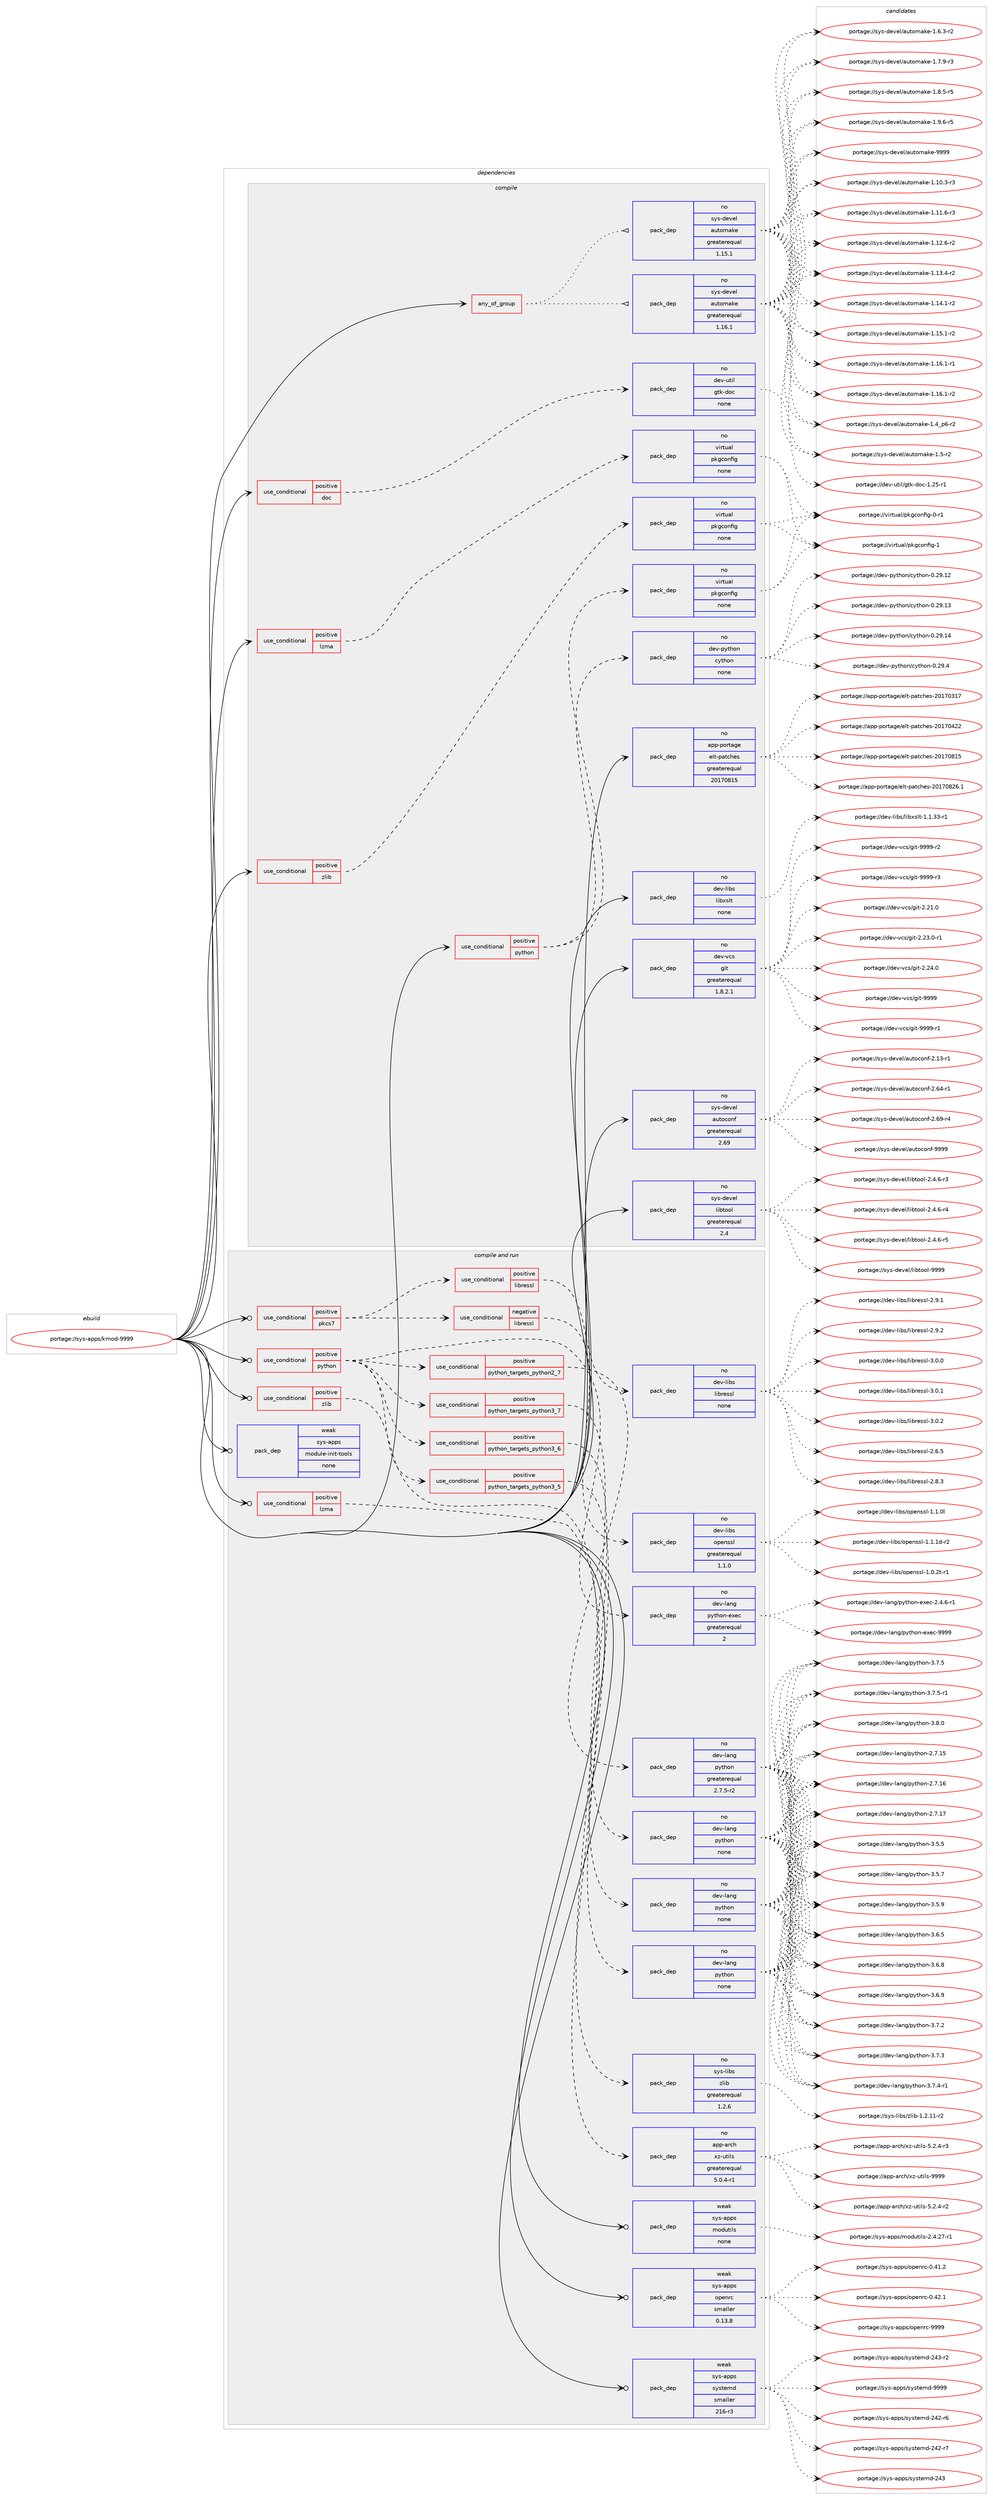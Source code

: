 digraph prolog {

# *************
# Graph options
# *************

newrank=true;
concentrate=true;
compound=true;
graph [rankdir=LR,fontname=Helvetica,fontsize=10,ranksep=1.5];#, ranksep=2.5, nodesep=0.2];
edge  [arrowhead=vee];
node  [fontname=Helvetica,fontsize=10];

# **********
# The ebuild
# **********

subgraph cluster_leftcol {
color=gray;
rank=same;
label=<<i>ebuild</i>>;
id [label="portage://sys-apps/kmod-9999", color=red, width=4, href="../sys-apps/kmod-9999.svg"];
}

# ****************
# The dependencies
# ****************

subgraph cluster_midcol {
color=gray;
label=<<i>dependencies</i>>;
subgraph cluster_compile {
fillcolor="#eeeeee";
style=filled;
label=<<i>compile</i>>;
subgraph any6620 {
dependency409043 [label=<<TABLE BORDER="0" CELLBORDER="1" CELLSPACING="0" CELLPADDING="4"><TR><TD CELLPADDING="10">any_of_group</TD></TR></TABLE>>, shape=none, color=red];subgraph pack302742 {
dependency409044 [label=<<TABLE BORDER="0" CELLBORDER="1" CELLSPACING="0" CELLPADDING="4" WIDTH="220"><TR><TD ROWSPAN="6" CELLPADDING="30">pack_dep</TD></TR><TR><TD WIDTH="110">no</TD></TR><TR><TD>sys-devel</TD></TR><TR><TD>automake</TD></TR><TR><TD>greaterequal</TD></TR><TR><TD>1.16.1</TD></TR></TABLE>>, shape=none, color=blue];
}
dependency409043:e -> dependency409044:w [weight=20,style="dotted",arrowhead="oinv"];
subgraph pack302743 {
dependency409045 [label=<<TABLE BORDER="0" CELLBORDER="1" CELLSPACING="0" CELLPADDING="4" WIDTH="220"><TR><TD ROWSPAN="6" CELLPADDING="30">pack_dep</TD></TR><TR><TD WIDTH="110">no</TD></TR><TR><TD>sys-devel</TD></TR><TR><TD>automake</TD></TR><TR><TD>greaterequal</TD></TR><TR><TD>1.15.1</TD></TR></TABLE>>, shape=none, color=blue];
}
dependency409043:e -> dependency409045:w [weight=20,style="dotted",arrowhead="oinv"];
}
id:e -> dependency409043:w [weight=20,style="solid",arrowhead="vee"];
subgraph cond99463 {
dependency409046 [label=<<TABLE BORDER="0" CELLBORDER="1" CELLSPACING="0" CELLPADDING="4"><TR><TD ROWSPAN="3" CELLPADDING="10">use_conditional</TD></TR><TR><TD>positive</TD></TR><TR><TD>doc</TD></TR></TABLE>>, shape=none, color=red];
subgraph pack302744 {
dependency409047 [label=<<TABLE BORDER="0" CELLBORDER="1" CELLSPACING="0" CELLPADDING="4" WIDTH="220"><TR><TD ROWSPAN="6" CELLPADDING="30">pack_dep</TD></TR><TR><TD WIDTH="110">no</TD></TR><TR><TD>dev-util</TD></TR><TR><TD>gtk-doc</TD></TR><TR><TD>none</TD></TR><TR><TD></TD></TR></TABLE>>, shape=none, color=blue];
}
dependency409046:e -> dependency409047:w [weight=20,style="dashed",arrowhead="vee"];
}
id:e -> dependency409046:w [weight=20,style="solid",arrowhead="vee"];
subgraph cond99464 {
dependency409048 [label=<<TABLE BORDER="0" CELLBORDER="1" CELLSPACING="0" CELLPADDING="4"><TR><TD ROWSPAN="3" CELLPADDING="10">use_conditional</TD></TR><TR><TD>positive</TD></TR><TR><TD>lzma</TD></TR></TABLE>>, shape=none, color=red];
subgraph pack302745 {
dependency409049 [label=<<TABLE BORDER="0" CELLBORDER="1" CELLSPACING="0" CELLPADDING="4" WIDTH="220"><TR><TD ROWSPAN="6" CELLPADDING="30">pack_dep</TD></TR><TR><TD WIDTH="110">no</TD></TR><TR><TD>virtual</TD></TR><TR><TD>pkgconfig</TD></TR><TR><TD>none</TD></TR><TR><TD></TD></TR></TABLE>>, shape=none, color=blue];
}
dependency409048:e -> dependency409049:w [weight=20,style="dashed",arrowhead="vee"];
}
id:e -> dependency409048:w [weight=20,style="solid",arrowhead="vee"];
subgraph cond99465 {
dependency409050 [label=<<TABLE BORDER="0" CELLBORDER="1" CELLSPACING="0" CELLPADDING="4"><TR><TD ROWSPAN="3" CELLPADDING="10">use_conditional</TD></TR><TR><TD>positive</TD></TR><TR><TD>python</TD></TR></TABLE>>, shape=none, color=red];
subgraph pack302746 {
dependency409051 [label=<<TABLE BORDER="0" CELLBORDER="1" CELLSPACING="0" CELLPADDING="4" WIDTH="220"><TR><TD ROWSPAN="6" CELLPADDING="30">pack_dep</TD></TR><TR><TD WIDTH="110">no</TD></TR><TR><TD>dev-python</TD></TR><TR><TD>cython</TD></TR><TR><TD>none</TD></TR><TR><TD></TD></TR></TABLE>>, shape=none, color=blue];
}
dependency409050:e -> dependency409051:w [weight=20,style="dashed",arrowhead="vee"];
subgraph pack302747 {
dependency409052 [label=<<TABLE BORDER="0" CELLBORDER="1" CELLSPACING="0" CELLPADDING="4" WIDTH="220"><TR><TD ROWSPAN="6" CELLPADDING="30">pack_dep</TD></TR><TR><TD WIDTH="110">no</TD></TR><TR><TD>virtual</TD></TR><TR><TD>pkgconfig</TD></TR><TR><TD>none</TD></TR><TR><TD></TD></TR></TABLE>>, shape=none, color=blue];
}
dependency409050:e -> dependency409052:w [weight=20,style="dashed",arrowhead="vee"];
}
id:e -> dependency409050:w [weight=20,style="solid",arrowhead="vee"];
subgraph cond99466 {
dependency409053 [label=<<TABLE BORDER="0" CELLBORDER="1" CELLSPACING="0" CELLPADDING="4"><TR><TD ROWSPAN="3" CELLPADDING="10">use_conditional</TD></TR><TR><TD>positive</TD></TR><TR><TD>zlib</TD></TR></TABLE>>, shape=none, color=red];
subgraph pack302748 {
dependency409054 [label=<<TABLE BORDER="0" CELLBORDER="1" CELLSPACING="0" CELLPADDING="4" WIDTH="220"><TR><TD ROWSPAN="6" CELLPADDING="30">pack_dep</TD></TR><TR><TD WIDTH="110">no</TD></TR><TR><TD>virtual</TD></TR><TR><TD>pkgconfig</TD></TR><TR><TD>none</TD></TR><TR><TD></TD></TR></TABLE>>, shape=none, color=blue];
}
dependency409053:e -> dependency409054:w [weight=20,style="dashed",arrowhead="vee"];
}
id:e -> dependency409053:w [weight=20,style="solid",arrowhead="vee"];
subgraph pack302749 {
dependency409055 [label=<<TABLE BORDER="0" CELLBORDER="1" CELLSPACING="0" CELLPADDING="4" WIDTH="220"><TR><TD ROWSPAN="6" CELLPADDING="30">pack_dep</TD></TR><TR><TD WIDTH="110">no</TD></TR><TR><TD>app-portage</TD></TR><TR><TD>elt-patches</TD></TR><TR><TD>greaterequal</TD></TR><TR><TD>20170815</TD></TR></TABLE>>, shape=none, color=blue];
}
id:e -> dependency409055:w [weight=20,style="solid",arrowhead="vee"];
subgraph pack302750 {
dependency409056 [label=<<TABLE BORDER="0" CELLBORDER="1" CELLSPACING="0" CELLPADDING="4" WIDTH="220"><TR><TD ROWSPAN="6" CELLPADDING="30">pack_dep</TD></TR><TR><TD WIDTH="110">no</TD></TR><TR><TD>dev-libs</TD></TR><TR><TD>libxslt</TD></TR><TR><TD>none</TD></TR><TR><TD></TD></TR></TABLE>>, shape=none, color=blue];
}
id:e -> dependency409056:w [weight=20,style="solid",arrowhead="vee"];
subgraph pack302751 {
dependency409057 [label=<<TABLE BORDER="0" CELLBORDER="1" CELLSPACING="0" CELLPADDING="4" WIDTH="220"><TR><TD ROWSPAN="6" CELLPADDING="30">pack_dep</TD></TR><TR><TD WIDTH="110">no</TD></TR><TR><TD>dev-vcs</TD></TR><TR><TD>git</TD></TR><TR><TD>greaterequal</TD></TR><TR><TD>1.8.2.1</TD></TR></TABLE>>, shape=none, color=blue];
}
id:e -> dependency409057:w [weight=20,style="solid",arrowhead="vee"];
subgraph pack302752 {
dependency409058 [label=<<TABLE BORDER="0" CELLBORDER="1" CELLSPACING="0" CELLPADDING="4" WIDTH="220"><TR><TD ROWSPAN="6" CELLPADDING="30">pack_dep</TD></TR><TR><TD WIDTH="110">no</TD></TR><TR><TD>sys-devel</TD></TR><TR><TD>autoconf</TD></TR><TR><TD>greaterequal</TD></TR><TR><TD>2.69</TD></TR></TABLE>>, shape=none, color=blue];
}
id:e -> dependency409058:w [weight=20,style="solid",arrowhead="vee"];
subgraph pack302753 {
dependency409059 [label=<<TABLE BORDER="0" CELLBORDER="1" CELLSPACING="0" CELLPADDING="4" WIDTH="220"><TR><TD ROWSPAN="6" CELLPADDING="30">pack_dep</TD></TR><TR><TD WIDTH="110">no</TD></TR><TR><TD>sys-devel</TD></TR><TR><TD>libtool</TD></TR><TR><TD>greaterequal</TD></TR><TR><TD>2.4</TD></TR></TABLE>>, shape=none, color=blue];
}
id:e -> dependency409059:w [weight=20,style="solid",arrowhead="vee"];
}
subgraph cluster_compileandrun {
fillcolor="#eeeeee";
style=filled;
label=<<i>compile and run</i>>;
subgraph cond99467 {
dependency409060 [label=<<TABLE BORDER="0" CELLBORDER="1" CELLSPACING="0" CELLPADDING="4"><TR><TD ROWSPAN="3" CELLPADDING="10">use_conditional</TD></TR><TR><TD>positive</TD></TR><TR><TD>lzma</TD></TR></TABLE>>, shape=none, color=red];
subgraph pack302754 {
dependency409061 [label=<<TABLE BORDER="0" CELLBORDER="1" CELLSPACING="0" CELLPADDING="4" WIDTH="220"><TR><TD ROWSPAN="6" CELLPADDING="30">pack_dep</TD></TR><TR><TD WIDTH="110">no</TD></TR><TR><TD>app-arch</TD></TR><TR><TD>xz-utils</TD></TR><TR><TD>greaterequal</TD></TR><TR><TD>5.0.4-r1</TD></TR></TABLE>>, shape=none, color=blue];
}
dependency409060:e -> dependency409061:w [weight=20,style="dashed",arrowhead="vee"];
}
id:e -> dependency409060:w [weight=20,style="solid",arrowhead="odotvee"];
subgraph cond99468 {
dependency409062 [label=<<TABLE BORDER="0" CELLBORDER="1" CELLSPACING="0" CELLPADDING="4"><TR><TD ROWSPAN="3" CELLPADDING="10">use_conditional</TD></TR><TR><TD>positive</TD></TR><TR><TD>pkcs7</TD></TR></TABLE>>, shape=none, color=red];
subgraph cond99469 {
dependency409063 [label=<<TABLE BORDER="0" CELLBORDER="1" CELLSPACING="0" CELLPADDING="4"><TR><TD ROWSPAN="3" CELLPADDING="10">use_conditional</TD></TR><TR><TD>negative</TD></TR><TR><TD>libressl</TD></TR></TABLE>>, shape=none, color=red];
subgraph pack302755 {
dependency409064 [label=<<TABLE BORDER="0" CELLBORDER="1" CELLSPACING="0" CELLPADDING="4" WIDTH="220"><TR><TD ROWSPAN="6" CELLPADDING="30">pack_dep</TD></TR><TR><TD WIDTH="110">no</TD></TR><TR><TD>dev-libs</TD></TR><TR><TD>openssl</TD></TR><TR><TD>greaterequal</TD></TR><TR><TD>1.1.0</TD></TR></TABLE>>, shape=none, color=blue];
}
dependency409063:e -> dependency409064:w [weight=20,style="dashed",arrowhead="vee"];
}
dependency409062:e -> dependency409063:w [weight=20,style="dashed",arrowhead="vee"];
subgraph cond99470 {
dependency409065 [label=<<TABLE BORDER="0" CELLBORDER="1" CELLSPACING="0" CELLPADDING="4"><TR><TD ROWSPAN="3" CELLPADDING="10">use_conditional</TD></TR><TR><TD>positive</TD></TR><TR><TD>libressl</TD></TR></TABLE>>, shape=none, color=red];
subgraph pack302756 {
dependency409066 [label=<<TABLE BORDER="0" CELLBORDER="1" CELLSPACING="0" CELLPADDING="4" WIDTH="220"><TR><TD ROWSPAN="6" CELLPADDING="30">pack_dep</TD></TR><TR><TD WIDTH="110">no</TD></TR><TR><TD>dev-libs</TD></TR><TR><TD>libressl</TD></TR><TR><TD>none</TD></TR><TR><TD></TD></TR></TABLE>>, shape=none, color=blue];
}
dependency409065:e -> dependency409066:w [weight=20,style="dashed",arrowhead="vee"];
}
dependency409062:e -> dependency409065:w [weight=20,style="dashed",arrowhead="vee"];
}
id:e -> dependency409062:w [weight=20,style="solid",arrowhead="odotvee"];
subgraph cond99471 {
dependency409067 [label=<<TABLE BORDER="0" CELLBORDER="1" CELLSPACING="0" CELLPADDING="4"><TR><TD ROWSPAN="3" CELLPADDING="10">use_conditional</TD></TR><TR><TD>positive</TD></TR><TR><TD>python</TD></TR></TABLE>>, shape=none, color=red];
subgraph cond99472 {
dependency409068 [label=<<TABLE BORDER="0" CELLBORDER="1" CELLSPACING="0" CELLPADDING="4"><TR><TD ROWSPAN="3" CELLPADDING="10">use_conditional</TD></TR><TR><TD>positive</TD></TR><TR><TD>python_targets_python2_7</TD></TR></TABLE>>, shape=none, color=red];
subgraph pack302757 {
dependency409069 [label=<<TABLE BORDER="0" CELLBORDER="1" CELLSPACING="0" CELLPADDING="4" WIDTH="220"><TR><TD ROWSPAN="6" CELLPADDING="30">pack_dep</TD></TR><TR><TD WIDTH="110">no</TD></TR><TR><TD>dev-lang</TD></TR><TR><TD>python</TD></TR><TR><TD>greaterequal</TD></TR><TR><TD>2.7.5-r2</TD></TR></TABLE>>, shape=none, color=blue];
}
dependency409068:e -> dependency409069:w [weight=20,style="dashed",arrowhead="vee"];
}
dependency409067:e -> dependency409068:w [weight=20,style="dashed",arrowhead="vee"];
subgraph cond99473 {
dependency409070 [label=<<TABLE BORDER="0" CELLBORDER="1" CELLSPACING="0" CELLPADDING="4"><TR><TD ROWSPAN="3" CELLPADDING="10">use_conditional</TD></TR><TR><TD>positive</TD></TR><TR><TD>python_targets_python3_5</TD></TR></TABLE>>, shape=none, color=red];
subgraph pack302758 {
dependency409071 [label=<<TABLE BORDER="0" CELLBORDER="1" CELLSPACING="0" CELLPADDING="4" WIDTH="220"><TR><TD ROWSPAN="6" CELLPADDING="30">pack_dep</TD></TR><TR><TD WIDTH="110">no</TD></TR><TR><TD>dev-lang</TD></TR><TR><TD>python</TD></TR><TR><TD>none</TD></TR><TR><TD></TD></TR></TABLE>>, shape=none, color=blue];
}
dependency409070:e -> dependency409071:w [weight=20,style="dashed",arrowhead="vee"];
}
dependency409067:e -> dependency409070:w [weight=20,style="dashed",arrowhead="vee"];
subgraph cond99474 {
dependency409072 [label=<<TABLE BORDER="0" CELLBORDER="1" CELLSPACING="0" CELLPADDING="4"><TR><TD ROWSPAN="3" CELLPADDING="10">use_conditional</TD></TR><TR><TD>positive</TD></TR><TR><TD>python_targets_python3_6</TD></TR></TABLE>>, shape=none, color=red];
subgraph pack302759 {
dependency409073 [label=<<TABLE BORDER="0" CELLBORDER="1" CELLSPACING="0" CELLPADDING="4" WIDTH="220"><TR><TD ROWSPAN="6" CELLPADDING="30">pack_dep</TD></TR><TR><TD WIDTH="110">no</TD></TR><TR><TD>dev-lang</TD></TR><TR><TD>python</TD></TR><TR><TD>none</TD></TR><TR><TD></TD></TR></TABLE>>, shape=none, color=blue];
}
dependency409072:e -> dependency409073:w [weight=20,style="dashed",arrowhead="vee"];
}
dependency409067:e -> dependency409072:w [weight=20,style="dashed",arrowhead="vee"];
subgraph cond99475 {
dependency409074 [label=<<TABLE BORDER="0" CELLBORDER="1" CELLSPACING="0" CELLPADDING="4"><TR><TD ROWSPAN="3" CELLPADDING="10">use_conditional</TD></TR><TR><TD>positive</TD></TR><TR><TD>python_targets_python3_7</TD></TR></TABLE>>, shape=none, color=red];
subgraph pack302760 {
dependency409075 [label=<<TABLE BORDER="0" CELLBORDER="1" CELLSPACING="0" CELLPADDING="4" WIDTH="220"><TR><TD ROWSPAN="6" CELLPADDING="30">pack_dep</TD></TR><TR><TD WIDTH="110">no</TD></TR><TR><TD>dev-lang</TD></TR><TR><TD>python</TD></TR><TR><TD>none</TD></TR><TR><TD></TD></TR></TABLE>>, shape=none, color=blue];
}
dependency409074:e -> dependency409075:w [weight=20,style="dashed",arrowhead="vee"];
}
dependency409067:e -> dependency409074:w [weight=20,style="dashed",arrowhead="vee"];
subgraph pack302761 {
dependency409076 [label=<<TABLE BORDER="0" CELLBORDER="1" CELLSPACING="0" CELLPADDING="4" WIDTH="220"><TR><TD ROWSPAN="6" CELLPADDING="30">pack_dep</TD></TR><TR><TD WIDTH="110">no</TD></TR><TR><TD>dev-lang</TD></TR><TR><TD>python-exec</TD></TR><TR><TD>greaterequal</TD></TR><TR><TD>2</TD></TR></TABLE>>, shape=none, color=blue];
}
dependency409067:e -> dependency409076:w [weight=20,style="dashed",arrowhead="vee"];
}
id:e -> dependency409067:w [weight=20,style="solid",arrowhead="odotvee"];
subgraph cond99476 {
dependency409077 [label=<<TABLE BORDER="0" CELLBORDER="1" CELLSPACING="0" CELLPADDING="4"><TR><TD ROWSPAN="3" CELLPADDING="10">use_conditional</TD></TR><TR><TD>positive</TD></TR><TR><TD>zlib</TD></TR></TABLE>>, shape=none, color=red];
subgraph pack302762 {
dependency409078 [label=<<TABLE BORDER="0" CELLBORDER="1" CELLSPACING="0" CELLPADDING="4" WIDTH="220"><TR><TD ROWSPAN="6" CELLPADDING="30">pack_dep</TD></TR><TR><TD WIDTH="110">no</TD></TR><TR><TD>sys-libs</TD></TR><TR><TD>zlib</TD></TR><TR><TD>greaterequal</TD></TR><TR><TD>1.2.6</TD></TR></TABLE>>, shape=none, color=blue];
}
dependency409077:e -> dependency409078:w [weight=20,style="dashed",arrowhead="vee"];
}
id:e -> dependency409077:w [weight=20,style="solid",arrowhead="odotvee"];
subgraph pack302763 {
dependency409079 [label=<<TABLE BORDER="0" CELLBORDER="1" CELLSPACING="0" CELLPADDING="4" WIDTH="220"><TR><TD ROWSPAN="6" CELLPADDING="30">pack_dep</TD></TR><TR><TD WIDTH="110">weak</TD></TR><TR><TD>sys-apps</TD></TR><TR><TD>module-init-tools</TD></TR><TR><TD>none</TD></TR><TR><TD></TD></TR></TABLE>>, shape=none, color=blue];
}
id:e -> dependency409079:w [weight=20,style="solid",arrowhead="odotvee"];
subgraph pack302764 {
dependency409080 [label=<<TABLE BORDER="0" CELLBORDER="1" CELLSPACING="0" CELLPADDING="4" WIDTH="220"><TR><TD ROWSPAN="6" CELLPADDING="30">pack_dep</TD></TR><TR><TD WIDTH="110">weak</TD></TR><TR><TD>sys-apps</TD></TR><TR><TD>modutils</TD></TR><TR><TD>none</TD></TR><TR><TD></TD></TR></TABLE>>, shape=none, color=blue];
}
id:e -> dependency409080:w [weight=20,style="solid",arrowhead="odotvee"];
subgraph pack302765 {
dependency409081 [label=<<TABLE BORDER="0" CELLBORDER="1" CELLSPACING="0" CELLPADDING="4" WIDTH="220"><TR><TD ROWSPAN="6" CELLPADDING="30">pack_dep</TD></TR><TR><TD WIDTH="110">weak</TD></TR><TR><TD>sys-apps</TD></TR><TR><TD>openrc</TD></TR><TR><TD>smaller</TD></TR><TR><TD>0.13.8</TD></TR></TABLE>>, shape=none, color=blue];
}
id:e -> dependency409081:w [weight=20,style="solid",arrowhead="odotvee"];
subgraph pack302766 {
dependency409082 [label=<<TABLE BORDER="0" CELLBORDER="1" CELLSPACING="0" CELLPADDING="4" WIDTH="220"><TR><TD ROWSPAN="6" CELLPADDING="30">pack_dep</TD></TR><TR><TD WIDTH="110">weak</TD></TR><TR><TD>sys-apps</TD></TR><TR><TD>systemd</TD></TR><TR><TD>smaller</TD></TR><TR><TD>216-r3</TD></TR></TABLE>>, shape=none, color=blue];
}
id:e -> dependency409082:w [weight=20,style="solid",arrowhead="odotvee"];
}
subgraph cluster_run {
fillcolor="#eeeeee";
style=filled;
label=<<i>run</i>>;
}
}

# **************
# The candidates
# **************

subgraph cluster_choices {
rank=same;
color=gray;
label=<<i>candidates</i>>;

subgraph choice302742 {
color=black;
nodesep=1;
choiceportage11512111545100101118101108479711711611110997107101454946494846514511451 [label="portage://sys-devel/automake-1.10.3-r3", color=red, width=4,href="../sys-devel/automake-1.10.3-r3.svg"];
choiceportage11512111545100101118101108479711711611110997107101454946494946544511451 [label="portage://sys-devel/automake-1.11.6-r3", color=red, width=4,href="../sys-devel/automake-1.11.6-r3.svg"];
choiceportage11512111545100101118101108479711711611110997107101454946495046544511450 [label="portage://sys-devel/automake-1.12.6-r2", color=red, width=4,href="../sys-devel/automake-1.12.6-r2.svg"];
choiceportage11512111545100101118101108479711711611110997107101454946495146524511450 [label="portage://sys-devel/automake-1.13.4-r2", color=red, width=4,href="../sys-devel/automake-1.13.4-r2.svg"];
choiceportage11512111545100101118101108479711711611110997107101454946495246494511450 [label="portage://sys-devel/automake-1.14.1-r2", color=red, width=4,href="../sys-devel/automake-1.14.1-r2.svg"];
choiceportage11512111545100101118101108479711711611110997107101454946495346494511450 [label="portage://sys-devel/automake-1.15.1-r2", color=red, width=4,href="../sys-devel/automake-1.15.1-r2.svg"];
choiceportage11512111545100101118101108479711711611110997107101454946495446494511449 [label="portage://sys-devel/automake-1.16.1-r1", color=red, width=4,href="../sys-devel/automake-1.16.1-r1.svg"];
choiceportage11512111545100101118101108479711711611110997107101454946495446494511450 [label="portage://sys-devel/automake-1.16.1-r2", color=red, width=4,href="../sys-devel/automake-1.16.1-r2.svg"];
choiceportage115121115451001011181011084797117116111109971071014549465295112544511450 [label="portage://sys-devel/automake-1.4_p6-r2", color=red, width=4,href="../sys-devel/automake-1.4_p6-r2.svg"];
choiceportage11512111545100101118101108479711711611110997107101454946534511450 [label="portage://sys-devel/automake-1.5-r2", color=red, width=4,href="../sys-devel/automake-1.5-r2.svg"];
choiceportage115121115451001011181011084797117116111109971071014549465446514511450 [label="portage://sys-devel/automake-1.6.3-r2", color=red, width=4,href="../sys-devel/automake-1.6.3-r2.svg"];
choiceportage115121115451001011181011084797117116111109971071014549465546574511451 [label="portage://sys-devel/automake-1.7.9-r3", color=red, width=4,href="../sys-devel/automake-1.7.9-r3.svg"];
choiceportage115121115451001011181011084797117116111109971071014549465646534511453 [label="portage://sys-devel/automake-1.8.5-r5", color=red, width=4,href="../sys-devel/automake-1.8.5-r5.svg"];
choiceportage115121115451001011181011084797117116111109971071014549465746544511453 [label="portage://sys-devel/automake-1.9.6-r5", color=red, width=4,href="../sys-devel/automake-1.9.6-r5.svg"];
choiceportage115121115451001011181011084797117116111109971071014557575757 [label="portage://sys-devel/automake-9999", color=red, width=4,href="../sys-devel/automake-9999.svg"];
dependency409044:e -> choiceportage11512111545100101118101108479711711611110997107101454946494846514511451:w [style=dotted,weight="100"];
dependency409044:e -> choiceportage11512111545100101118101108479711711611110997107101454946494946544511451:w [style=dotted,weight="100"];
dependency409044:e -> choiceportage11512111545100101118101108479711711611110997107101454946495046544511450:w [style=dotted,weight="100"];
dependency409044:e -> choiceportage11512111545100101118101108479711711611110997107101454946495146524511450:w [style=dotted,weight="100"];
dependency409044:e -> choiceportage11512111545100101118101108479711711611110997107101454946495246494511450:w [style=dotted,weight="100"];
dependency409044:e -> choiceportage11512111545100101118101108479711711611110997107101454946495346494511450:w [style=dotted,weight="100"];
dependency409044:e -> choiceportage11512111545100101118101108479711711611110997107101454946495446494511449:w [style=dotted,weight="100"];
dependency409044:e -> choiceportage11512111545100101118101108479711711611110997107101454946495446494511450:w [style=dotted,weight="100"];
dependency409044:e -> choiceportage115121115451001011181011084797117116111109971071014549465295112544511450:w [style=dotted,weight="100"];
dependency409044:e -> choiceportage11512111545100101118101108479711711611110997107101454946534511450:w [style=dotted,weight="100"];
dependency409044:e -> choiceportage115121115451001011181011084797117116111109971071014549465446514511450:w [style=dotted,weight="100"];
dependency409044:e -> choiceportage115121115451001011181011084797117116111109971071014549465546574511451:w [style=dotted,weight="100"];
dependency409044:e -> choiceportage115121115451001011181011084797117116111109971071014549465646534511453:w [style=dotted,weight="100"];
dependency409044:e -> choiceportage115121115451001011181011084797117116111109971071014549465746544511453:w [style=dotted,weight="100"];
dependency409044:e -> choiceportage115121115451001011181011084797117116111109971071014557575757:w [style=dotted,weight="100"];
}
subgraph choice302743 {
color=black;
nodesep=1;
choiceportage11512111545100101118101108479711711611110997107101454946494846514511451 [label="portage://sys-devel/automake-1.10.3-r3", color=red, width=4,href="../sys-devel/automake-1.10.3-r3.svg"];
choiceportage11512111545100101118101108479711711611110997107101454946494946544511451 [label="portage://sys-devel/automake-1.11.6-r3", color=red, width=4,href="../sys-devel/automake-1.11.6-r3.svg"];
choiceportage11512111545100101118101108479711711611110997107101454946495046544511450 [label="portage://sys-devel/automake-1.12.6-r2", color=red, width=4,href="../sys-devel/automake-1.12.6-r2.svg"];
choiceportage11512111545100101118101108479711711611110997107101454946495146524511450 [label="portage://sys-devel/automake-1.13.4-r2", color=red, width=4,href="../sys-devel/automake-1.13.4-r2.svg"];
choiceportage11512111545100101118101108479711711611110997107101454946495246494511450 [label="portage://sys-devel/automake-1.14.1-r2", color=red, width=4,href="../sys-devel/automake-1.14.1-r2.svg"];
choiceportage11512111545100101118101108479711711611110997107101454946495346494511450 [label="portage://sys-devel/automake-1.15.1-r2", color=red, width=4,href="../sys-devel/automake-1.15.1-r2.svg"];
choiceportage11512111545100101118101108479711711611110997107101454946495446494511449 [label="portage://sys-devel/automake-1.16.1-r1", color=red, width=4,href="../sys-devel/automake-1.16.1-r1.svg"];
choiceportage11512111545100101118101108479711711611110997107101454946495446494511450 [label="portage://sys-devel/automake-1.16.1-r2", color=red, width=4,href="../sys-devel/automake-1.16.1-r2.svg"];
choiceportage115121115451001011181011084797117116111109971071014549465295112544511450 [label="portage://sys-devel/automake-1.4_p6-r2", color=red, width=4,href="../sys-devel/automake-1.4_p6-r2.svg"];
choiceportage11512111545100101118101108479711711611110997107101454946534511450 [label="portage://sys-devel/automake-1.5-r2", color=red, width=4,href="../sys-devel/automake-1.5-r2.svg"];
choiceportage115121115451001011181011084797117116111109971071014549465446514511450 [label="portage://sys-devel/automake-1.6.3-r2", color=red, width=4,href="../sys-devel/automake-1.6.3-r2.svg"];
choiceportage115121115451001011181011084797117116111109971071014549465546574511451 [label="portage://sys-devel/automake-1.7.9-r3", color=red, width=4,href="../sys-devel/automake-1.7.9-r3.svg"];
choiceportage115121115451001011181011084797117116111109971071014549465646534511453 [label="portage://sys-devel/automake-1.8.5-r5", color=red, width=4,href="../sys-devel/automake-1.8.5-r5.svg"];
choiceportage115121115451001011181011084797117116111109971071014549465746544511453 [label="portage://sys-devel/automake-1.9.6-r5", color=red, width=4,href="../sys-devel/automake-1.9.6-r5.svg"];
choiceportage115121115451001011181011084797117116111109971071014557575757 [label="portage://sys-devel/automake-9999", color=red, width=4,href="../sys-devel/automake-9999.svg"];
dependency409045:e -> choiceportage11512111545100101118101108479711711611110997107101454946494846514511451:w [style=dotted,weight="100"];
dependency409045:e -> choiceportage11512111545100101118101108479711711611110997107101454946494946544511451:w [style=dotted,weight="100"];
dependency409045:e -> choiceportage11512111545100101118101108479711711611110997107101454946495046544511450:w [style=dotted,weight="100"];
dependency409045:e -> choiceportage11512111545100101118101108479711711611110997107101454946495146524511450:w [style=dotted,weight="100"];
dependency409045:e -> choiceportage11512111545100101118101108479711711611110997107101454946495246494511450:w [style=dotted,weight="100"];
dependency409045:e -> choiceportage11512111545100101118101108479711711611110997107101454946495346494511450:w [style=dotted,weight="100"];
dependency409045:e -> choiceportage11512111545100101118101108479711711611110997107101454946495446494511449:w [style=dotted,weight="100"];
dependency409045:e -> choiceportage11512111545100101118101108479711711611110997107101454946495446494511450:w [style=dotted,weight="100"];
dependency409045:e -> choiceportage115121115451001011181011084797117116111109971071014549465295112544511450:w [style=dotted,weight="100"];
dependency409045:e -> choiceportage11512111545100101118101108479711711611110997107101454946534511450:w [style=dotted,weight="100"];
dependency409045:e -> choiceportage115121115451001011181011084797117116111109971071014549465446514511450:w [style=dotted,weight="100"];
dependency409045:e -> choiceportage115121115451001011181011084797117116111109971071014549465546574511451:w [style=dotted,weight="100"];
dependency409045:e -> choiceportage115121115451001011181011084797117116111109971071014549465646534511453:w [style=dotted,weight="100"];
dependency409045:e -> choiceportage115121115451001011181011084797117116111109971071014549465746544511453:w [style=dotted,weight="100"];
dependency409045:e -> choiceportage115121115451001011181011084797117116111109971071014557575757:w [style=dotted,weight="100"];
}
subgraph choice302744 {
color=black;
nodesep=1;
choiceportage1001011184511711610510847103116107451001119945494650534511449 [label="portage://dev-util/gtk-doc-1.25-r1", color=red, width=4,href="../dev-util/gtk-doc-1.25-r1.svg"];
dependency409047:e -> choiceportage1001011184511711610510847103116107451001119945494650534511449:w [style=dotted,weight="100"];
}
subgraph choice302745 {
color=black;
nodesep=1;
choiceportage11810511411611797108471121071039911111010210510345484511449 [label="portage://virtual/pkgconfig-0-r1", color=red, width=4,href="../virtual/pkgconfig-0-r1.svg"];
choiceportage1181051141161179710847112107103991111101021051034549 [label="portage://virtual/pkgconfig-1", color=red, width=4,href="../virtual/pkgconfig-1.svg"];
dependency409049:e -> choiceportage11810511411611797108471121071039911111010210510345484511449:w [style=dotted,weight="100"];
dependency409049:e -> choiceportage1181051141161179710847112107103991111101021051034549:w [style=dotted,weight="100"];
}
subgraph choice302746 {
color=black;
nodesep=1;
choiceportage1001011184511212111610411111047991211161041111104548465057464950 [label="portage://dev-python/cython-0.29.12", color=red, width=4,href="../dev-python/cython-0.29.12.svg"];
choiceportage1001011184511212111610411111047991211161041111104548465057464951 [label="portage://dev-python/cython-0.29.13", color=red, width=4,href="../dev-python/cython-0.29.13.svg"];
choiceportage1001011184511212111610411111047991211161041111104548465057464952 [label="portage://dev-python/cython-0.29.14", color=red, width=4,href="../dev-python/cython-0.29.14.svg"];
choiceportage10010111845112121116104111110479912111610411111045484650574652 [label="portage://dev-python/cython-0.29.4", color=red, width=4,href="../dev-python/cython-0.29.4.svg"];
dependency409051:e -> choiceportage1001011184511212111610411111047991211161041111104548465057464950:w [style=dotted,weight="100"];
dependency409051:e -> choiceportage1001011184511212111610411111047991211161041111104548465057464951:w [style=dotted,weight="100"];
dependency409051:e -> choiceportage1001011184511212111610411111047991211161041111104548465057464952:w [style=dotted,weight="100"];
dependency409051:e -> choiceportage10010111845112121116104111110479912111610411111045484650574652:w [style=dotted,weight="100"];
}
subgraph choice302747 {
color=black;
nodesep=1;
choiceportage11810511411611797108471121071039911111010210510345484511449 [label="portage://virtual/pkgconfig-0-r1", color=red, width=4,href="../virtual/pkgconfig-0-r1.svg"];
choiceportage1181051141161179710847112107103991111101021051034549 [label="portage://virtual/pkgconfig-1", color=red, width=4,href="../virtual/pkgconfig-1.svg"];
dependency409052:e -> choiceportage11810511411611797108471121071039911111010210510345484511449:w [style=dotted,weight="100"];
dependency409052:e -> choiceportage1181051141161179710847112107103991111101021051034549:w [style=dotted,weight="100"];
}
subgraph choice302748 {
color=black;
nodesep=1;
choiceportage11810511411611797108471121071039911111010210510345484511449 [label="portage://virtual/pkgconfig-0-r1", color=red, width=4,href="../virtual/pkgconfig-0-r1.svg"];
choiceportage1181051141161179710847112107103991111101021051034549 [label="portage://virtual/pkgconfig-1", color=red, width=4,href="../virtual/pkgconfig-1.svg"];
dependency409054:e -> choiceportage11810511411611797108471121071039911111010210510345484511449:w [style=dotted,weight="100"];
dependency409054:e -> choiceportage1181051141161179710847112107103991111101021051034549:w [style=dotted,weight="100"];
}
subgraph choice302749 {
color=black;
nodesep=1;
choiceportage97112112451121111141169710310147101108116451129711699104101115455048495548514955 [label="portage://app-portage/elt-patches-20170317", color=red, width=4,href="../app-portage/elt-patches-20170317.svg"];
choiceportage97112112451121111141169710310147101108116451129711699104101115455048495548525050 [label="portage://app-portage/elt-patches-20170422", color=red, width=4,href="../app-portage/elt-patches-20170422.svg"];
choiceportage97112112451121111141169710310147101108116451129711699104101115455048495548564953 [label="portage://app-portage/elt-patches-20170815", color=red, width=4,href="../app-portage/elt-patches-20170815.svg"];
choiceportage971121124511211111411697103101471011081164511297116991041011154550484955485650544649 [label="portage://app-portage/elt-patches-20170826.1", color=red, width=4,href="../app-portage/elt-patches-20170826.1.svg"];
dependency409055:e -> choiceportage97112112451121111141169710310147101108116451129711699104101115455048495548514955:w [style=dotted,weight="100"];
dependency409055:e -> choiceportage97112112451121111141169710310147101108116451129711699104101115455048495548525050:w [style=dotted,weight="100"];
dependency409055:e -> choiceportage97112112451121111141169710310147101108116451129711699104101115455048495548564953:w [style=dotted,weight="100"];
dependency409055:e -> choiceportage971121124511211111411697103101471011081164511297116991041011154550484955485650544649:w [style=dotted,weight="100"];
}
subgraph choice302750 {
color=black;
nodesep=1;
choiceportage10010111845108105981154710810598120115108116454946494651514511449 [label="portage://dev-libs/libxslt-1.1.33-r1", color=red, width=4,href="../dev-libs/libxslt-1.1.33-r1.svg"];
dependency409056:e -> choiceportage10010111845108105981154710810598120115108116454946494651514511449:w [style=dotted,weight="100"];
}
subgraph choice302751 {
color=black;
nodesep=1;
choiceportage10010111845118991154710310511645504650494648 [label="portage://dev-vcs/git-2.21.0", color=red, width=4,href="../dev-vcs/git-2.21.0.svg"];
choiceportage100101118451189911547103105116455046505146484511449 [label="portage://dev-vcs/git-2.23.0-r1", color=red, width=4,href="../dev-vcs/git-2.23.0-r1.svg"];
choiceportage10010111845118991154710310511645504650524648 [label="portage://dev-vcs/git-2.24.0", color=red, width=4,href="../dev-vcs/git-2.24.0.svg"];
choiceportage1001011184511899115471031051164557575757 [label="portage://dev-vcs/git-9999", color=red, width=4,href="../dev-vcs/git-9999.svg"];
choiceportage10010111845118991154710310511645575757574511449 [label="portage://dev-vcs/git-9999-r1", color=red, width=4,href="../dev-vcs/git-9999-r1.svg"];
choiceportage10010111845118991154710310511645575757574511450 [label="portage://dev-vcs/git-9999-r2", color=red, width=4,href="../dev-vcs/git-9999-r2.svg"];
choiceportage10010111845118991154710310511645575757574511451 [label="portage://dev-vcs/git-9999-r3", color=red, width=4,href="../dev-vcs/git-9999-r3.svg"];
dependency409057:e -> choiceportage10010111845118991154710310511645504650494648:w [style=dotted,weight="100"];
dependency409057:e -> choiceportage100101118451189911547103105116455046505146484511449:w [style=dotted,weight="100"];
dependency409057:e -> choiceportage10010111845118991154710310511645504650524648:w [style=dotted,weight="100"];
dependency409057:e -> choiceportage1001011184511899115471031051164557575757:w [style=dotted,weight="100"];
dependency409057:e -> choiceportage10010111845118991154710310511645575757574511449:w [style=dotted,weight="100"];
dependency409057:e -> choiceportage10010111845118991154710310511645575757574511450:w [style=dotted,weight="100"];
dependency409057:e -> choiceportage10010111845118991154710310511645575757574511451:w [style=dotted,weight="100"];
}
subgraph choice302752 {
color=black;
nodesep=1;
choiceportage1151211154510010111810110847971171161119911111010245504649514511449 [label="portage://sys-devel/autoconf-2.13-r1", color=red, width=4,href="../sys-devel/autoconf-2.13-r1.svg"];
choiceportage1151211154510010111810110847971171161119911111010245504654524511449 [label="portage://sys-devel/autoconf-2.64-r1", color=red, width=4,href="../sys-devel/autoconf-2.64-r1.svg"];
choiceportage1151211154510010111810110847971171161119911111010245504654574511452 [label="portage://sys-devel/autoconf-2.69-r4", color=red, width=4,href="../sys-devel/autoconf-2.69-r4.svg"];
choiceportage115121115451001011181011084797117116111991111101024557575757 [label="portage://sys-devel/autoconf-9999", color=red, width=4,href="../sys-devel/autoconf-9999.svg"];
dependency409058:e -> choiceportage1151211154510010111810110847971171161119911111010245504649514511449:w [style=dotted,weight="100"];
dependency409058:e -> choiceportage1151211154510010111810110847971171161119911111010245504654524511449:w [style=dotted,weight="100"];
dependency409058:e -> choiceportage1151211154510010111810110847971171161119911111010245504654574511452:w [style=dotted,weight="100"];
dependency409058:e -> choiceportage115121115451001011181011084797117116111991111101024557575757:w [style=dotted,weight="100"];
}
subgraph choice302753 {
color=black;
nodesep=1;
choiceportage1151211154510010111810110847108105981161111111084550465246544511451 [label="portage://sys-devel/libtool-2.4.6-r3", color=red, width=4,href="../sys-devel/libtool-2.4.6-r3.svg"];
choiceportage1151211154510010111810110847108105981161111111084550465246544511452 [label="portage://sys-devel/libtool-2.4.6-r4", color=red, width=4,href="../sys-devel/libtool-2.4.6-r4.svg"];
choiceportage1151211154510010111810110847108105981161111111084550465246544511453 [label="portage://sys-devel/libtool-2.4.6-r5", color=red, width=4,href="../sys-devel/libtool-2.4.6-r5.svg"];
choiceportage1151211154510010111810110847108105981161111111084557575757 [label="portage://sys-devel/libtool-9999", color=red, width=4,href="../sys-devel/libtool-9999.svg"];
dependency409059:e -> choiceportage1151211154510010111810110847108105981161111111084550465246544511451:w [style=dotted,weight="100"];
dependency409059:e -> choiceportage1151211154510010111810110847108105981161111111084550465246544511452:w [style=dotted,weight="100"];
dependency409059:e -> choiceportage1151211154510010111810110847108105981161111111084550465246544511453:w [style=dotted,weight="100"];
dependency409059:e -> choiceportage1151211154510010111810110847108105981161111111084557575757:w [style=dotted,weight="100"];
}
subgraph choice302754 {
color=black;
nodesep=1;
choiceportage9711211245971149910447120122451171161051081154553465046524511450 [label="portage://app-arch/xz-utils-5.2.4-r2", color=red, width=4,href="../app-arch/xz-utils-5.2.4-r2.svg"];
choiceportage9711211245971149910447120122451171161051081154553465046524511451 [label="portage://app-arch/xz-utils-5.2.4-r3", color=red, width=4,href="../app-arch/xz-utils-5.2.4-r3.svg"];
choiceportage9711211245971149910447120122451171161051081154557575757 [label="portage://app-arch/xz-utils-9999", color=red, width=4,href="../app-arch/xz-utils-9999.svg"];
dependency409061:e -> choiceportage9711211245971149910447120122451171161051081154553465046524511450:w [style=dotted,weight="100"];
dependency409061:e -> choiceportage9711211245971149910447120122451171161051081154553465046524511451:w [style=dotted,weight="100"];
dependency409061:e -> choiceportage9711211245971149910447120122451171161051081154557575757:w [style=dotted,weight="100"];
}
subgraph choice302755 {
color=black;
nodesep=1;
choiceportage1001011184510810598115471111121011101151151084549464846501164511449 [label="portage://dev-libs/openssl-1.0.2t-r1", color=red, width=4,href="../dev-libs/openssl-1.0.2t-r1.svg"];
choiceportage100101118451081059811547111112101110115115108454946494648108 [label="portage://dev-libs/openssl-1.1.0l", color=red, width=4,href="../dev-libs/openssl-1.1.0l.svg"];
choiceportage1001011184510810598115471111121011101151151084549464946491004511450 [label="portage://dev-libs/openssl-1.1.1d-r2", color=red, width=4,href="../dev-libs/openssl-1.1.1d-r2.svg"];
dependency409064:e -> choiceportage1001011184510810598115471111121011101151151084549464846501164511449:w [style=dotted,weight="100"];
dependency409064:e -> choiceportage100101118451081059811547111112101110115115108454946494648108:w [style=dotted,weight="100"];
dependency409064:e -> choiceportage1001011184510810598115471111121011101151151084549464946491004511450:w [style=dotted,weight="100"];
}
subgraph choice302756 {
color=black;
nodesep=1;
choiceportage10010111845108105981154710810598114101115115108455046544653 [label="portage://dev-libs/libressl-2.6.5", color=red, width=4,href="../dev-libs/libressl-2.6.5.svg"];
choiceportage10010111845108105981154710810598114101115115108455046564651 [label="portage://dev-libs/libressl-2.8.3", color=red, width=4,href="../dev-libs/libressl-2.8.3.svg"];
choiceportage10010111845108105981154710810598114101115115108455046574649 [label="portage://dev-libs/libressl-2.9.1", color=red, width=4,href="../dev-libs/libressl-2.9.1.svg"];
choiceportage10010111845108105981154710810598114101115115108455046574650 [label="portage://dev-libs/libressl-2.9.2", color=red, width=4,href="../dev-libs/libressl-2.9.2.svg"];
choiceportage10010111845108105981154710810598114101115115108455146484648 [label="portage://dev-libs/libressl-3.0.0", color=red, width=4,href="../dev-libs/libressl-3.0.0.svg"];
choiceportage10010111845108105981154710810598114101115115108455146484649 [label="portage://dev-libs/libressl-3.0.1", color=red, width=4,href="../dev-libs/libressl-3.0.1.svg"];
choiceportage10010111845108105981154710810598114101115115108455146484650 [label="portage://dev-libs/libressl-3.0.2", color=red, width=4,href="../dev-libs/libressl-3.0.2.svg"];
dependency409066:e -> choiceportage10010111845108105981154710810598114101115115108455046544653:w [style=dotted,weight="100"];
dependency409066:e -> choiceportage10010111845108105981154710810598114101115115108455046564651:w [style=dotted,weight="100"];
dependency409066:e -> choiceportage10010111845108105981154710810598114101115115108455046574649:w [style=dotted,weight="100"];
dependency409066:e -> choiceportage10010111845108105981154710810598114101115115108455046574650:w [style=dotted,weight="100"];
dependency409066:e -> choiceportage10010111845108105981154710810598114101115115108455146484648:w [style=dotted,weight="100"];
dependency409066:e -> choiceportage10010111845108105981154710810598114101115115108455146484649:w [style=dotted,weight="100"];
dependency409066:e -> choiceportage10010111845108105981154710810598114101115115108455146484650:w [style=dotted,weight="100"];
}
subgraph choice302757 {
color=black;
nodesep=1;
choiceportage10010111845108971101034711212111610411111045504655464953 [label="portage://dev-lang/python-2.7.15", color=red, width=4,href="../dev-lang/python-2.7.15.svg"];
choiceportage10010111845108971101034711212111610411111045504655464954 [label="portage://dev-lang/python-2.7.16", color=red, width=4,href="../dev-lang/python-2.7.16.svg"];
choiceportage10010111845108971101034711212111610411111045504655464955 [label="portage://dev-lang/python-2.7.17", color=red, width=4,href="../dev-lang/python-2.7.17.svg"];
choiceportage100101118451089711010347112121116104111110455146534653 [label="portage://dev-lang/python-3.5.5", color=red, width=4,href="../dev-lang/python-3.5.5.svg"];
choiceportage100101118451089711010347112121116104111110455146534655 [label="portage://dev-lang/python-3.5.7", color=red, width=4,href="../dev-lang/python-3.5.7.svg"];
choiceportage100101118451089711010347112121116104111110455146534657 [label="portage://dev-lang/python-3.5.9", color=red, width=4,href="../dev-lang/python-3.5.9.svg"];
choiceportage100101118451089711010347112121116104111110455146544653 [label="portage://dev-lang/python-3.6.5", color=red, width=4,href="../dev-lang/python-3.6.5.svg"];
choiceportage100101118451089711010347112121116104111110455146544656 [label="portage://dev-lang/python-3.6.8", color=red, width=4,href="../dev-lang/python-3.6.8.svg"];
choiceportage100101118451089711010347112121116104111110455146544657 [label="portage://dev-lang/python-3.6.9", color=red, width=4,href="../dev-lang/python-3.6.9.svg"];
choiceportage100101118451089711010347112121116104111110455146554650 [label="portage://dev-lang/python-3.7.2", color=red, width=4,href="../dev-lang/python-3.7.2.svg"];
choiceportage100101118451089711010347112121116104111110455146554651 [label="portage://dev-lang/python-3.7.3", color=red, width=4,href="../dev-lang/python-3.7.3.svg"];
choiceportage1001011184510897110103471121211161041111104551465546524511449 [label="portage://dev-lang/python-3.7.4-r1", color=red, width=4,href="../dev-lang/python-3.7.4-r1.svg"];
choiceportage100101118451089711010347112121116104111110455146554653 [label="portage://dev-lang/python-3.7.5", color=red, width=4,href="../dev-lang/python-3.7.5.svg"];
choiceportage1001011184510897110103471121211161041111104551465546534511449 [label="portage://dev-lang/python-3.7.5-r1", color=red, width=4,href="../dev-lang/python-3.7.5-r1.svg"];
choiceportage100101118451089711010347112121116104111110455146564648 [label="portage://dev-lang/python-3.8.0", color=red, width=4,href="../dev-lang/python-3.8.0.svg"];
dependency409069:e -> choiceportage10010111845108971101034711212111610411111045504655464953:w [style=dotted,weight="100"];
dependency409069:e -> choiceportage10010111845108971101034711212111610411111045504655464954:w [style=dotted,weight="100"];
dependency409069:e -> choiceportage10010111845108971101034711212111610411111045504655464955:w [style=dotted,weight="100"];
dependency409069:e -> choiceportage100101118451089711010347112121116104111110455146534653:w [style=dotted,weight="100"];
dependency409069:e -> choiceportage100101118451089711010347112121116104111110455146534655:w [style=dotted,weight="100"];
dependency409069:e -> choiceportage100101118451089711010347112121116104111110455146534657:w [style=dotted,weight="100"];
dependency409069:e -> choiceportage100101118451089711010347112121116104111110455146544653:w [style=dotted,weight="100"];
dependency409069:e -> choiceportage100101118451089711010347112121116104111110455146544656:w [style=dotted,weight="100"];
dependency409069:e -> choiceportage100101118451089711010347112121116104111110455146544657:w [style=dotted,weight="100"];
dependency409069:e -> choiceportage100101118451089711010347112121116104111110455146554650:w [style=dotted,weight="100"];
dependency409069:e -> choiceportage100101118451089711010347112121116104111110455146554651:w [style=dotted,weight="100"];
dependency409069:e -> choiceportage1001011184510897110103471121211161041111104551465546524511449:w [style=dotted,weight="100"];
dependency409069:e -> choiceportage100101118451089711010347112121116104111110455146554653:w [style=dotted,weight="100"];
dependency409069:e -> choiceportage1001011184510897110103471121211161041111104551465546534511449:w [style=dotted,weight="100"];
dependency409069:e -> choiceportage100101118451089711010347112121116104111110455146564648:w [style=dotted,weight="100"];
}
subgraph choice302758 {
color=black;
nodesep=1;
choiceportage10010111845108971101034711212111610411111045504655464953 [label="portage://dev-lang/python-2.7.15", color=red, width=4,href="../dev-lang/python-2.7.15.svg"];
choiceportage10010111845108971101034711212111610411111045504655464954 [label="portage://dev-lang/python-2.7.16", color=red, width=4,href="../dev-lang/python-2.7.16.svg"];
choiceportage10010111845108971101034711212111610411111045504655464955 [label="portage://dev-lang/python-2.7.17", color=red, width=4,href="../dev-lang/python-2.7.17.svg"];
choiceportage100101118451089711010347112121116104111110455146534653 [label="portage://dev-lang/python-3.5.5", color=red, width=4,href="../dev-lang/python-3.5.5.svg"];
choiceportage100101118451089711010347112121116104111110455146534655 [label="portage://dev-lang/python-3.5.7", color=red, width=4,href="../dev-lang/python-3.5.7.svg"];
choiceportage100101118451089711010347112121116104111110455146534657 [label="portage://dev-lang/python-3.5.9", color=red, width=4,href="../dev-lang/python-3.5.9.svg"];
choiceportage100101118451089711010347112121116104111110455146544653 [label="portage://dev-lang/python-3.6.5", color=red, width=4,href="../dev-lang/python-3.6.5.svg"];
choiceportage100101118451089711010347112121116104111110455146544656 [label="portage://dev-lang/python-3.6.8", color=red, width=4,href="../dev-lang/python-3.6.8.svg"];
choiceportage100101118451089711010347112121116104111110455146544657 [label="portage://dev-lang/python-3.6.9", color=red, width=4,href="../dev-lang/python-3.6.9.svg"];
choiceportage100101118451089711010347112121116104111110455146554650 [label="portage://dev-lang/python-3.7.2", color=red, width=4,href="../dev-lang/python-3.7.2.svg"];
choiceportage100101118451089711010347112121116104111110455146554651 [label="portage://dev-lang/python-3.7.3", color=red, width=4,href="../dev-lang/python-3.7.3.svg"];
choiceportage1001011184510897110103471121211161041111104551465546524511449 [label="portage://dev-lang/python-3.7.4-r1", color=red, width=4,href="../dev-lang/python-3.7.4-r1.svg"];
choiceportage100101118451089711010347112121116104111110455146554653 [label="portage://dev-lang/python-3.7.5", color=red, width=4,href="../dev-lang/python-3.7.5.svg"];
choiceportage1001011184510897110103471121211161041111104551465546534511449 [label="portage://dev-lang/python-3.7.5-r1", color=red, width=4,href="../dev-lang/python-3.7.5-r1.svg"];
choiceportage100101118451089711010347112121116104111110455146564648 [label="portage://dev-lang/python-3.8.0", color=red, width=4,href="../dev-lang/python-3.8.0.svg"];
dependency409071:e -> choiceportage10010111845108971101034711212111610411111045504655464953:w [style=dotted,weight="100"];
dependency409071:e -> choiceportage10010111845108971101034711212111610411111045504655464954:w [style=dotted,weight="100"];
dependency409071:e -> choiceportage10010111845108971101034711212111610411111045504655464955:w [style=dotted,weight="100"];
dependency409071:e -> choiceportage100101118451089711010347112121116104111110455146534653:w [style=dotted,weight="100"];
dependency409071:e -> choiceportage100101118451089711010347112121116104111110455146534655:w [style=dotted,weight="100"];
dependency409071:e -> choiceportage100101118451089711010347112121116104111110455146534657:w [style=dotted,weight="100"];
dependency409071:e -> choiceportage100101118451089711010347112121116104111110455146544653:w [style=dotted,weight="100"];
dependency409071:e -> choiceportage100101118451089711010347112121116104111110455146544656:w [style=dotted,weight="100"];
dependency409071:e -> choiceportage100101118451089711010347112121116104111110455146544657:w [style=dotted,weight="100"];
dependency409071:e -> choiceportage100101118451089711010347112121116104111110455146554650:w [style=dotted,weight="100"];
dependency409071:e -> choiceportage100101118451089711010347112121116104111110455146554651:w [style=dotted,weight="100"];
dependency409071:e -> choiceportage1001011184510897110103471121211161041111104551465546524511449:w [style=dotted,weight="100"];
dependency409071:e -> choiceportage100101118451089711010347112121116104111110455146554653:w [style=dotted,weight="100"];
dependency409071:e -> choiceportage1001011184510897110103471121211161041111104551465546534511449:w [style=dotted,weight="100"];
dependency409071:e -> choiceportage100101118451089711010347112121116104111110455146564648:w [style=dotted,weight="100"];
}
subgraph choice302759 {
color=black;
nodesep=1;
choiceportage10010111845108971101034711212111610411111045504655464953 [label="portage://dev-lang/python-2.7.15", color=red, width=4,href="../dev-lang/python-2.7.15.svg"];
choiceportage10010111845108971101034711212111610411111045504655464954 [label="portage://dev-lang/python-2.7.16", color=red, width=4,href="../dev-lang/python-2.7.16.svg"];
choiceportage10010111845108971101034711212111610411111045504655464955 [label="portage://dev-lang/python-2.7.17", color=red, width=4,href="../dev-lang/python-2.7.17.svg"];
choiceportage100101118451089711010347112121116104111110455146534653 [label="portage://dev-lang/python-3.5.5", color=red, width=4,href="../dev-lang/python-3.5.5.svg"];
choiceportage100101118451089711010347112121116104111110455146534655 [label="portage://dev-lang/python-3.5.7", color=red, width=4,href="../dev-lang/python-3.5.7.svg"];
choiceportage100101118451089711010347112121116104111110455146534657 [label="portage://dev-lang/python-3.5.9", color=red, width=4,href="../dev-lang/python-3.5.9.svg"];
choiceportage100101118451089711010347112121116104111110455146544653 [label="portage://dev-lang/python-3.6.5", color=red, width=4,href="../dev-lang/python-3.6.5.svg"];
choiceportage100101118451089711010347112121116104111110455146544656 [label="portage://dev-lang/python-3.6.8", color=red, width=4,href="../dev-lang/python-3.6.8.svg"];
choiceportage100101118451089711010347112121116104111110455146544657 [label="portage://dev-lang/python-3.6.9", color=red, width=4,href="../dev-lang/python-3.6.9.svg"];
choiceportage100101118451089711010347112121116104111110455146554650 [label="portage://dev-lang/python-3.7.2", color=red, width=4,href="../dev-lang/python-3.7.2.svg"];
choiceportage100101118451089711010347112121116104111110455146554651 [label="portage://dev-lang/python-3.7.3", color=red, width=4,href="../dev-lang/python-3.7.3.svg"];
choiceportage1001011184510897110103471121211161041111104551465546524511449 [label="portage://dev-lang/python-3.7.4-r1", color=red, width=4,href="../dev-lang/python-3.7.4-r1.svg"];
choiceportage100101118451089711010347112121116104111110455146554653 [label="portage://dev-lang/python-3.7.5", color=red, width=4,href="../dev-lang/python-3.7.5.svg"];
choiceportage1001011184510897110103471121211161041111104551465546534511449 [label="portage://dev-lang/python-3.7.5-r1", color=red, width=4,href="../dev-lang/python-3.7.5-r1.svg"];
choiceportage100101118451089711010347112121116104111110455146564648 [label="portage://dev-lang/python-3.8.0", color=red, width=4,href="../dev-lang/python-3.8.0.svg"];
dependency409073:e -> choiceportage10010111845108971101034711212111610411111045504655464953:w [style=dotted,weight="100"];
dependency409073:e -> choiceportage10010111845108971101034711212111610411111045504655464954:w [style=dotted,weight="100"];
dependency409073:e -> choiceportage10010111845108971101034711212111610411111045504655464955:w [style=dotted,weight="100"];
dependency409073:e -> choiceportage100101118451089711010347112121116104111110455146534653:w [style=dotted,weight="100"];
dependency409073:e -> choiceportage100101118451089711010347112121116104111110455146534655:w [style=dotted,weight="100"];
dependency409073:e -> choiceportage100101118451089711010347112121116104111110455146534657:w [style=dotted,weight="100"];
dependency409073:e -> choiceportage100101118451089711010347112121116104111110455146544653:w [style=dotted,weight="100"];
dependency409073:e -> choiceportage100101118451089711010347112121116104111110455146544656:w [style=dotted,weight="100"];
dependency409073:e -> choiceportage100101118451089711010347112121116104111110455146544657:w [style=dotted,weight="100"];
dependency409073:e -> choiceportage100101118451089711010347112121116104111110455146554650:w [style=dotted,weight="100"];
dependency409073:e -> choiceportage100101118451089711010347112121116104111110455146554651:w [style=dotted,weight="100"];
dependency409073:e -> choiceportage1001011184510897110103471121211161041111104551465546524511449:w [style=dotted,weight="100"];
dependency409073:e -> choiceportage100101118451089711010347112121116104111110455146554653:w [style=dotted,weight="100"];
dependency409073:e -> choiceportage1001011184510897110103471121211161041111104551465546534511449:w [style=dotted,weight="100"];
dependency409073:e -> choiceportage100101118451089711010347112121116104111110455146564648:w [style=dotted,weight="100"];
}
subgraph choice302760 {
color=black;
nodesep=1;
choiceportage10010111845108971101034711212111610411111045504655464953 [label="portage://dev-lang/python-2.7.15", color=red, width=4,href="../dev-lang/python-2.7.15.svg"];
choiceportage10010111845108971101034711212111610411111045504655464954 [label="portage://dev-lang/python-2.7.16", color=red, width=4,href="../dev-lang/python-2.7.16.svg"];
choiceportage10010111845108971101034711212111610411111045504655464955 [label="portage://dev-lang/python-2.7.17", color=red, width=4,href="../dev-lang/python-2.7.17.svg"];
choiceportage100101118451089711010347112121116104111110455146534653 [label="portage://dev-lang/python-3.5.5", color=red, width=4,href="../dev-lang/python-3.5.5.svg"];
choiceportage100101118451089711010347112121116104111110455146534655 [label="portage://dev-lang/python-3.5.7", color=red, width=4,href="../dev-lang/python-3.5.7.svg"];
choiceportage100101118451089711010347112121116104111110455146534657 [label="portage://dev-lang/python-3.5.9", color=red, width=4,href="../dev-lang/python-3.5.9.svg"];
choiceportage100101118451089711010347112121116104111110455146544653 [label="portage://dev-lang/python-3.6.5", color=red, width=4,href="../dev-lang/python-3.6.5.svg"];
choiceportage100101118451089711010347112121116104111110455146544656 [label="portage://dev-lang/python-3.6.8", color=red, width=4,href="../dev-lang/python-3.6.8.svg"];
choiceportage100101118451089711010347112121116104111110455146544657 [label="portage://dev-lang/python-3.6.9", color=red, width=4,href="../dev-lang/python-3.6.9.svg"];
choiceportage100101118451089711010347112121116104111110455146554650 [label="portage://dev-lang/python-3.7.2", color=red, width=4,href="../dev-lang/python-3.7.2.svg"];
choiceportage100101118451089711010347112121116104111110455146554651 [label="portage://dev-lang/python-3.7.3", color=red, width=4,href="../dev-lang/python-3.7.3.svg"];
choiceportage1001011184510897110103471121211161041111104551465546524511449 [label="portage://dev-lang/python-3.7.4-r1", color=red, width=4,href="../dev-lang/python-3.7.4-r1.svg"];
choiceportage100101118451089711010347112121116104111110455146554653 [label="portage://dev-lang/python-3.7.5", color=red, width=4,href="../dev-lang/python-3.7.5.svg"];
choiceportage1001011184510897110103471121211161041111104551465546534511449 [label="portage://dev-lang/python-3.7.5-r1", color=red, width=4,href="../dev-lang/python-3.7.5-r1.svg"];
choiceportage100101118451089711010347112121116104111110455146564648 [label="portage://dev-lang/python-3.8.0", color=red, width=4,href="../dev-lang/python-3.8.0.svg"];
dependency409075:e -> choiceportage10010111845108971101034711212111610411111045504655464953:w [style=dotted,weight="100"];
dependency409075:e -> choiceportage10010111845108971101034711212111610411111045504655464954:w [style=dotted,weight="100"];
dependency409075:e -> choiceportage10010111845108971101034711212111610411111045504655464955:w [style=dotted,weight="100"];
dependency409075:e -> choiceportage100101118451089711010347112121116104111110455146534653:w [style=dotted,weight="100"];
dependency409075:e -> choiceportage100101118451089711010347112121116104111110455146534655:w [style=dotted,weight="100"];
dependency409075:e -> choiceportage100101118451089711010347112121116104111110455146534657:w [style=dotted,weight="100"];
dependency409075:e -> choiceportage100101118451089711010347112121116104111110455146544653:w [style=dotted,weight="100"];
dependency409075:e -> choiceportage100101118451089711010347112121116104111110455146544656:w [style=dotted,weight="100"];
dependency409075:e -> choiceportage100101118451089711010347112121116104111110455146544657:w [style=dotted,weight="100"];
dependency409075:e -> choiceportage100101118451089711010347112121116104111110455146554650:w [style=dotted,weight="100"];
dependency409075:e -> choiceportage100101118451089711010347112121116104111110455146554651:w [style=dotted,weight="100"];
dependency409075:e -> choiceportage1001011184510897110103471121211161041111104551465546524511449:w [style=dotted,weight="100"];
dependency409075:e -> choiceportage100101118451089711010347112121116104111110455146554653:w [style=dotted,weight="100"];
dependency409075:e -> choiceportage1001011184510897110103471121211161041111104551465546534511449:w [style=dotted,weight="100"];
dependency409075:e -> choiceportage100101118451089711010347112121116104111110455146564648:w [style=dotted,weight="100"];
}
subgraph choice302761 {
color=black;
nodesep=1;
choiceportage10010111845108971101034711212111610411111045101120101994550465246544511449 [label="portage://dev-lang/python-exec-2.4.6-r1", color=red, width=4,href="../dev-lang/python-exec-2.4.6-r1.svg"];
choiceportage10010111845108971101034711212111610411111045101120101994557575757 [label="portage://dev-lang/python-exec-9999", color=red, width=4,href="../dev-lang/python-exec-9999.svg"];
dependency409076:e -> choiceportage10010111845108971101034711212111610411111045101120101994550465246544511449:w [style=dotted,weight="100"];
dependency409076:e -> choiceportage10010111845108971101034711212111610411111045101120101994557575757:w [style=dotted,weight="100"];
}
subgraph choice302762 {
color=black;
nodesep=1;
choiceportage11512111545108105981154712210810598454946504649494511450 [label="portage://sys-libs/zlib-1.2.11-r2", color=red, width=4,href="../sys-libs/zlib-1.2.11-r2.svg"];
dependency409078:e -> choiceportage11512111545108105981154712210810598454946504649494511450:w [style=dotted,weight="100"];
}
subgraph choice302763 {
color=black;
nodesep=1;
}
subgraph choice302764 {
color=black;
nodesep=1;
choiceportage115121115459711211211547109111100117116105108115455046524650554511449 [label="portage://sys-apps/modutils-2.4.27-r1", color=red, width=4,href="../sys-apps/modutils-2.4.27-r1.svg"];
dependency409080:e -> choiceportage115121115459711211211547109111100117116105108115455046524650554511449:w [style=dotted,weight="100"];
}
subgraph choice302765 {
color=black;
nodesep=1;
choiceportage1151211154597112112115471111121011101149945484652494650 [label="portage://sys-apps/openrc-0.41.2", color=red, width=4,href="../sys-apps/openrc-0.41.2.svg"];
choiceportage1151211154597112112115471111121011101149945484652504649 [label="portage://sys-apps/openrc-0.42.1", color=red, width=4,href="../sys-apps/openrc-0.42.1.svg"];
choiceportage115121115459711211211547111112101110114994557575757 [label="portage://sys-apps/openrc-9999", color=red, width=4,href="../sys-apps/openrc-9999.svg"];
dependency409081:e -> choiceportage1151211154597112112115471111121011101149945484652494650:w [style=dotted,weight="100"];
dependency409081:e -> choiceportage1151211154597112112115471111121011101149945484652504649:w [style=dotted,weight="100"];
dependency409081:e -> choiceportage115121115459711211211547111112101110114994557575757:w [style=dotted,weight="100"];
}
subgraph choice302766 {
color=black;
nodesep=1;
choiceportage115121115459711211211547115121115116101109100455052504511454 [label="portage://sys-apps/systemd-242-r6", color=red, width=4,href="../sys-apps/systemd-242-r6.svg"];
choiceportage115121115459711211211547115121115116101109100455052504511455 [label="portage://sys-apps/systemd-242-r7", color=red, width=4,href="../sys-apps/systemd-242-r7.svg"];
choiceportage11512111545971121121154711512111511610110910045505251 [label="portage://sys-apps/systemd-243", color=red, width=4,href="../sys-apps/systemd-243.svg"];
choiceportage115121115459711211211547115121115116101109100455052514511450 [label="portage://sys-apps/systemd-243-r2", color=red, width=4,href="../sys-apps/systemd-243-r2.svg"];
choiceportage1151211154597112112115471151211151161011091004557575757 [label="portage://sys-apps/systemd-9999", color=red, width=4,href="../sys-apps/systemd-9999.svg"];
dependency409082:e -> choiceportage115121115459711211211547115121115116101109100455052504511454:w [style=dotted,weight="100"];
dependency409082:e -> choiceportage115121115459711211211547115121115116101109100455052504511455:w [style=dotted,weight="100"];
dependency409082:e -> choiceportage11512111545971121121154711512111511610110910045505251:w [style=dotted,weight="100"];
dependency409082:e -> choiceportage115121115459711211211547115121115116101109100455052514511450:w [style=dotted,weight="100"];
dependency409082:e -> choiceportage1151211154597112112115471151211151161011091004557575757:w [style=dotted,weight="100"];
}
}

}
